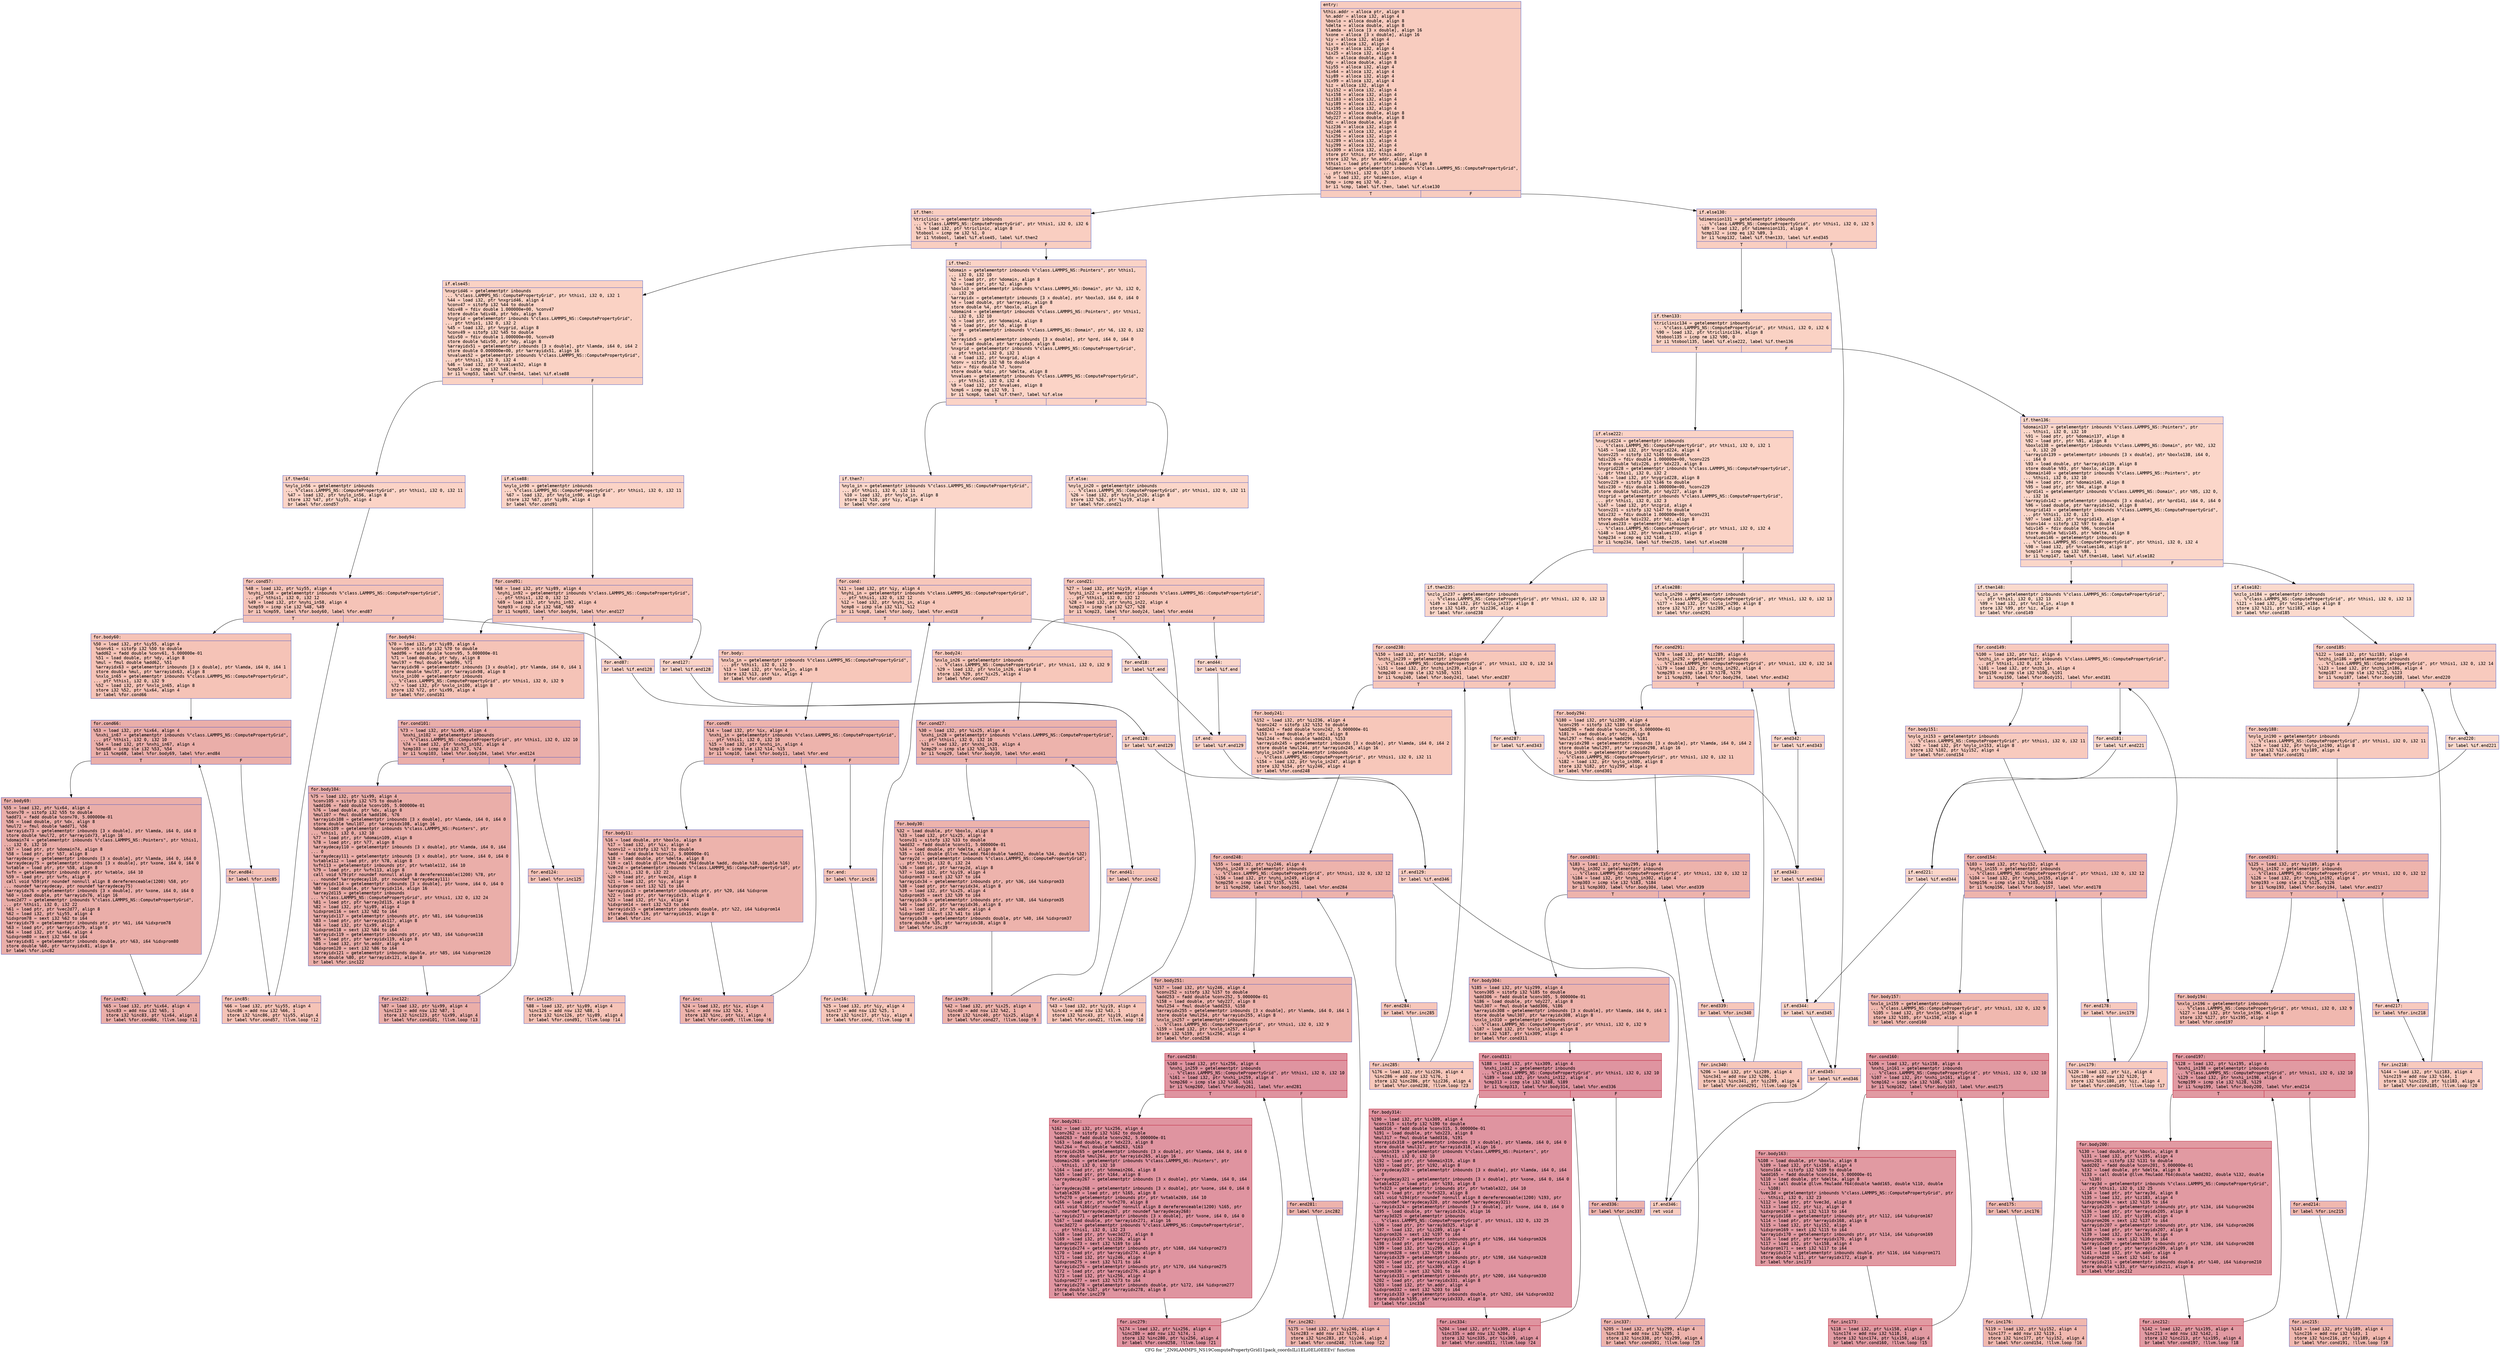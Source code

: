 digraph "CFG for '_ZN9LAMMPS_NS19ComputePropertyGrid11pack_coordsILi1ELi0ELi0EEEvi' function" {
	label="CFG for '_ZN9LAMMPS_NS19ComputePropertyGrid11pack_coordsILi1ELi0ELi0EEEvi' function";

	Node0x559142ae47d0 [shape=record,color="#3d50c3ff", style=filled, fillcolor="#f08b6e70" fontname="Courier",label="{entry:\l|  %this.addr = alloca ptr, align 8\l  %n.addr = alloca i32, align 4\l  %boxlo = alloca double, align 8\l  %delta = alloca double, align 8\l  %lamda = alloca [3 x double], align 16\l  %xone = alloca [3 x double], align 16\l  %iy = alloca i32, align 4\l  %ix = alloca i32, align 4\l  %iy19 = alloca i32, align 4\l  %ix25 = alloca i32, align 4\l  %dx = alloca double, align 8\l  %dy = alloca double, align 8\l  %iy55 = alloca i32, align 4\l  %ix64 = alloca i32, align 4\l  %iy89 = alloca i32, align 4\l  %ix99 = alloca i32, align 4\l  %iz = alloca i32, align 4\l  %iy152 = alloca i32, align 4\l  %ix158 = alloca i32, align 4\l  %iz183 = alloca i32, align 4\l  %iy189 = alloca i32, align 4\l  %ix195 = alloca i32, align 4\l  %dx223 = alloca double, align 8\l  %dy227 = alloca double, align 8\l  %dz = alloca double, align 8\l  %iz236 = alloca i32, align 4\l  %iy246 = alloca i32, align 4\l  %ix256 = alloca i32, align 4\l  %iz289 = alloca i32, align 4\l  %iy299 = alloca i32, align 4\l  %ix309 = alloca i32, align 4\l  store ptr %this, ptr %this.addr, align 8\l  store i32 %n, ptr %n.addr, align 4\l  %this1 = load ptr, ptr %this.addr, align 8\l  %dimension = getelementptr inbounds %\"class.LAMMPS_NS::ComputePropertyGrid\",\l... ptr %this1, i32 0, i32 5\l  %0 = load i32, ptr %dimension, align 4\l  %cmp = icmp eq i32 %0, 2\l  br i1 %cmp, label %if.then, label %if.else130\l|{<s0>T|<s1>F}}"];
	Node0x559142ae47d0:s0 -> Node0x559142ae4840[tooltip="entry -> if.then\nProbability 50.00%" ];
	Node0x559142ae47d0:s1 -> Node0x559142b6ca60[tooltip="entry -> if.else130\nProbability 50.00%" ];
	Node0x559142ae4840 [shape=record,color="#3d50c3ff", style=filled, fillcolor="#f2907270" fontname="Courier",label="{if.then:\l|  %triclinic = getelementptr inbounds\l... %\"class.LAMMPS_NS::ComputePropertyGrid\", ptr %this1, i32 0, i32 6\l  %1 = load i32, ptr %triclinic, align 8\l  %tobool = icmp ne i32 %1, 0\l  br i1 %tobool, label %if.else45, label %if.then2\l|{<s0>T|<s1>F}}"];
	Node0x559142ae4840:s0 -> Node0x559142b6cdb0[tooltip="if.then -> if.else45\nProbability 62.50%" ];
	Node0x559142ae4840:s1 -> Node0x559142b6ce30[tooltip="if.then -> if.then2\nProbability 37.50%" ];
	Node0x559142b6ce30 [shape=record,color="#3d50c3ff", style=filled, fillcolor="#f59c7d70" fontname="Courier",label="{if.then2:\l|  %domain = getelementptr inbounds %\"class.LAMMPS_NS::Pointers\", ptr %this1,\l... i32 0, i32 10\l  %2 = load ptr, ptr %domain, align 8\l  %3 = load ptr, ptr %2, align 8\l  %boxlo3 = getelementptr inbounds %\"class.LAMMPS_NS::Domain\", ptr %3, i32 0,\l... i32 20\l  %arrayidx = getelementptr inbounds [3 x double], ptr %boxlo3, i64 0, i64 0\l  %4 = load double, ptr %arrayidx, align 8\l  store double %4, ptr %boxlo, align 8\l  %domain4 = getelementptr inbounds %\"class.LAMMPS_NS::Pointers\", ptr %this1,\l... i32 0, i32 10\l  %5 = load ptr, ptr %domain4, align 8\l  %6 = load ptr, ptr %5, align 8\l  %prd = getelementptr inbounds %\"class.LAMMPS_NS::Domain\", ptr %6, i32 0, i32\l... 16\l  %arrayidx5 = getelementptr inbounds [3 x double], ptr %prd, i64 0, i64 0\l  %7 = load double, ptr %arrayidx5, align 8\l  %nxgrid = getelementptr inbounds %\"class.LAMMPS_NS::ComputePropertyGrid\",\l... ptr %this1, i32 0, i32 1\l  %8 = load i32, ptr %nxgrid, align 4\l  %conv = sitofp i32 %8 to double\l  %div = fdiv double %7, %conv\l  store double %div, ptr %delta, align 8\l  %nvalues = getelementptr inbounds %\"class.LAMMPS_NS::ComputePropertyGrid\",\l... ptr %this1, i32 0, i32 4\l  %9 = load i32, ptr %nvalues, align 8\l  %cmp6 = icmp eq i32 %9, 1\l  br i1 %cmp6, label %if.then7, label %if.else\l|{<s0>T|<s1>F}}"];
	Node0x559142b6ce30:s0 -> Node0x559142b4fbe0[tooltip="if.then2 -> if.then7\nProbability 50.00%" ];
	Node0x559142b6ce30:s1 -> Node0x559142b6e0a0[tooltip="if.then2 -> if.else\nProbability 50.00%" ];
	Node0x559142b4fbe0 [shape=record,color="#3d50c3ff", style=filled, fillcolor="#f6a38570" fontname="Courier",label="{if.then7:\l|  %nylo_in = getelementptr inbounds %\"class.LAMMPS_NS::ComputePropertyGrid\",\l... ptr %this1, i32 0, i32 11\l  %10 = load i32, ptr %nylo_in, align 8\l  store i32 %10, ptr %iy, align 4\l  br label %for.cond\l}"];
	Node0x559142b4fbe0 -> Node0x559142b6e3a0[tooltip="if.then7 -> for.cond\nProbability 100.00%" ];
	Node0x559142b6e3a0 [shape=record,color="#3d50c3ff", style=filled, fillcolor="#ec7f6370" fontname="Courier",label="{for.cond:\l|  %11 = load i32, ptr %iy, align 4\l  %nyhi_in = getelementptr inbounds %\"class.LAMMPS_NS::ComputePropertyGrid\",\l... ptr %this1, i32 0, i32 12\l  %12 = load i32, ptr %nyhi_in, align 4\l  %cmp8 = icmp sle i32 %11, %12\l  br i1 %cmp8, label %for.body, label %for.end18\l|{<s0>T|<s1>F}}"];
	Node0x559142b6e3a0:s0 -> Node0x559142b6e720[tooltip="for.cond -> for.body\nProbability 96.88%" ];
	Node0x559142b6e3a0:s1 -> Node0x559142b6e7a0[tooltip="for.cond -> for.end18\nProbability 3.12%" ];
	Node0x559142b6e720 [shape=record,color="#3d50c3ff", style=filled, fillcolor="#ec7f6370" fontname="Courier",label="{for.body:\l|  %nxlo_in = getelementptr inbounds %\"class.LAMMPS_NS::ComputePropertyGrid\",\l... ptr %this1, i32 0, i32 9\l  %13 = load i32, ptr %nxlo_in, align 8\l  store i32 %13, ptr %ix, align 4\l  br label %for.cond9\l}"];
	Node0x559142b6e720 -> Node0x559142b6ead0[tooltip="for.body -> for.cond9\nProbability 100.00%" ];
	Node0x559142b6ead0 [shape=record,color="#3d50c3ff", style=filled, fillcolor="#d6524470" fontname="Courier",label="{for.cond9:\l|  %14 = load i32, ptr %ix, align 4\l  %nxhi_in = getelementptr inbounds %\"class.LAMMPS_NS::ComputePropertyGrid\",\l... ptr %this1, i32 0, i32 10\l  %15 = load i32, ptr %nxhi_in, align 4\l  %cmp10 = icmp sle i32 %14, %15\l  br i1 %cmp10, label %for.body11, label %for.end\l|{<s0>T|<s1>F}}"];
	Node0x559142b6ead0:s0 -> Node0x559142b6ee50[tooltip="for.cond9 -> for.body11\nProbability 96.88%" ];
	Node0x559142b6ead0:s1 -> Node0x559142b6eed0[tooltip="for.cond9 -> for.end\nProbability 3.12%" ];
	Node0x559142b6ee50 [shape=record,color="#3d50c3ff", style=filled, fillcolor="#d6524470" fontname="Courier",label="{for.body11:\l|  %16 = load double, ptr %boxlo, align 8\l  %17 = load i32, ptr %ix, align 4\l  %conv12 = sitofp i32 %17 to double\l  %add = fadd double %conv12, 5.000000e-01\l  %18 = load double, ptr %delta, align 8\l  %19 = call double @llvm.fmuladd.f64(double %add, double %18, double %16)\l  %vec2d = getelementptr inbounds %\"class.LAMMPS_NS::ComputePropertyGrid\", ptr\l... %this1, i32 0, i32 22\l  %20 = load ptr, ptr %vec2d, align 8\l  %21 = load i32, ptr %iy, align 4\l  %idxprom = sext i32 %21 to i64\l  %arrayidx13 = getelementptr inbounds ptr, ptr %20, i64 %idxprom\l  %22 = load ptr, ptr %arrayidx13, align 8\l  %23 = load i32, ptr %ix, align 4\l  %idxprom14 = sext i32 %23 to i64\l  %arrayidx15 = getelementptr inbounds double, ptr %22, i64 %idxprom14\l  store double %19, ptr %arrayidx15, align 8\l  br label %for.inc\l}"];
	Node0x559142b6ee50 -> Node0x559142b6f9f0[tooltip="for.body11 -> for.inc\nProbability 100.00%" ];
	Node0x559142b6f9f0 [shape=record,color="#3d50c3ff", style=filled, fillcolor="#d6524470" fontname="Courier",label="{for.inc:\l|  %24 = load i32, ptr %ix, align 4\l  %inc = add nsw i32 %24, 1\l  store i32 %inc, ptr %ix, align 4\l  br label %for.cond9, !llvm.loop !6\l}"];
	Node0x559142b6f9f0 -> Node0x559142b6ead0[tooltip="for.inc -> for.cond9\nProbability 100.00%" ];
	Node0x559142b6eed0 [shape=record,color="#3d50c3ff", style=filled, fillcolor="#ec7f6370" fontname="Courier",label="{for.end:\l|  br label %for.inc16\l}"];
	Node0x559142b6eed0 -> Node0x559142b6fe60[tooltip="for.end -> for.inc16\nProbability 100.00%" ];
	Node0x559142b6fe60 [shape=record,color="#3d50c3ff", style=filled, fillcolor="#ec7f6370" fontname="Courier",label="{for.inc16:\l|  %25 = load i32, ptr %iy, align 4\l  %inc17 = add nsw i32 %25, 1\l  store i32 %inc17, ptr %iy, align 4\l  br label %for.cond, !llvm.loop !8\l}"];
	Node0x559142b6fe60 -> Node0x559142b6e3a0[tooltip="for.inc16 -> for.cond\nProbability 100.00%" ];
	Node0x559142b6e7a0 [shape=record,color="#3d50c3ff", style=filled, fillcolor="#f6a38570" fontname="Courier",label="{for.end18:\l|  br label %if.end\l}"];
	Node0x559142b6e7a0 -> Node0x559142b702e0[tooltip="for.end18 -> if.end\nProbability 100.00%" ];
	Node0x559142b6e0a0 [shape=record,color="#3d50c3ff", style=filled, fillcolor="#f6a38570" fontname="Courier",label="{if.else:\l|  %nylo_in20 = getelementptr inbounds\l... %\"class.LAMMPS_NS::ComputePropertyGrid\", ptr %this1, i32 0, i32 11\l  %26 = load i32, ptr %nylo_in20, align 8\l  store i32 %26, ptr %iy19, align 4\l  br label %for.cond21\l}"];
	Node0x559142b6e0a0 -> Node0x559142b705d0[tooltip="if.else -> for.cond21\nProbability 100.00%" ];
	Node0x559142b705d0 [shape=record,color="#3d50c3ff", style=filled, fillcolor="#ec7f6370" fontname="Courier",label="{for.cond21:\l|  %27 = load i32, ptr %iy19, align 4\l  %nyhi_in22 = getelementptr inbounds %\"class.LAMMPS_NS::ComputePropertyGrid\",\l... ptr %this1, i32 0, i32 12\l  %28 = load i32, ptr %nyhi_in22, align 4\l  %cmp23 = icmp sle i32 %27, %28\l  br i1 %cmp23, label %for.body24, label %for.end44\l|{<s0>T|<s1>F}}"];
	Node0x559142b705d0:s0 -> Node0x559142b70960[tooltip="for.cond21 -> for.body24\nProbability 96.88%" ];
	Node0x559142b705d0:s1 -> Node0x559142b709e0[tooltip="for.cond21 -> for.end44\nProbability 3.12%" ];
	Node0x559142b70960 [shape=record,color="#3d50c3ff", style=filled, fillcolor="#ec7f6370" fontname="Courier",label="{for.body24:\l|  %nxlo_in26 = getelementptr inbounds\l... %\"class.LAMMPS_NS::ComputePropertyGrid\", ptr %this1, i32 0, i32 9\l  %29 = load i32, ptr %nxlo_in26, align 8\l  store i32 %29, ptr %ix25, align 4\l  br label %for.cond27\l}"];
	Node0x559142b70960 -> Node0x559142b70d20[tooltip="for.body24 -> for.cond27\nProbability 100.00%" ];
	Node0x559142b70d20 [shape=record,color="#3d50c3ff", style=filled, fillcolor="#d6524470" fontname="Courier",label="{for.cond27:\l|  %30 = load i32, ptr %ix25, align 4\l  %nxhi_in28 = getelementptr inbounds %\"class.LAMMPS_NS::ComputePropertyGrid\",\l... ptr %this1, i32 0, i32 10\l  %31 = load i32, ptr %nxhi_in28, align 4\l  %cmp29 = icmp sle i32 %30, %31\l  br i1 %cmp29, label %for.body30, label %for.end41\l|{<s0>T|<s1>F}}"];
	Node0x559142b70d20:s0 -> Node0x559142b710b0[tooltip="for.cond27 -> for.body30\nProbability 96.88%" ];
	Node0x559142b70d20:s1 -> Node0x559142b71130[tooltip="for.cond27 -> for.end41\nProbability 3.12%" ];
	Node0x559142b710b0 [shape=record,color="#3d50c3ff", style=filled, fillcolor="#d6524470" fontname="Courier",label="{for.body30:\l|  %32 = load double, ptr %boxlo, align 8\l  %33 = load i32, ptr %ix25, align 4\l  %conv31 = sitofp i32 %33 to double\l  %add32 = fadd double %conv31, 5.000000e-01\l  %34 = load double, ptr %delta, align 8\l  %35 = call double @llvm.fmuladd.f64(double %add32, double %34, double %32)\l  %array2d = getelementptr inbounds %\"class.LAMMPS_NS::ComputePropertyGrid\",\l... ptr %this1, i32 0, i32 24\l  %36 = load ptr, ptr %array2d, align 8\l  %37 = load i32, ptr %iy19, align 4\l  %idxprom33 = sext i32 %37 to i64\l  %arrayidx34 = getelementptr inbounds ptr, ptr %36, i64 %idxprom33\l  %38 = load ptr, ptr %arrayidx34, align 8\l  %39 = load i32, ptr %ix25, align 4\l  %idxprom35 = sext i32 %39 to i64\l  %arrayidx36 = getelementptr inbounds ptr, ptr %38, i64 %idxprom35\l  %40 = load ptr, ptr %arrayidx36, align 8\l  %41 = load i32, ptr %n.addr, align 4\l  %idxprom37 = sext i32 %41 to i64\l  %arrayidx38 = getelementptr inbounds double, ptr %40, i64 %idxprom37\l  store double %35, ptr %arrayidx38, align 8\l  br label %for.inc39\l}"];
	Node0x559142b710b0 -> Node0x559142b6dd60[tooltip="for.body30 -> for.inc39\nProbability 100.00%" ];
	Node0x559142b6dd60 [shape=record,color="#3d50c3ff", style=filled, fillcolor="#d6524470" fontname="Courier",label="{for.inc39:\l|  %42 = load i32, ptr %ix25, align 4\l  %inc40 = add nsw i32 %42, 1\l  store i32 %inc40, ptr %ix25, align 4\l  br label %for.cond27, !llvm.loop !9\l}"];
	Node0x559142b6dd60 -> Node0x559142b70d20[tooltip="for.inc39 -> for.cond27\nProbability 100.00%" ];
	Node0x559142b71130 [shape=record,color="#3d50c3ff", style=filled, fillcolor="#ec7f6370" fontname="Courier",label="{for.end41:\l|  br label %for.inc42\l}"];
	Node0x559142b71130 -> Node0x559142b729c0[tooltip="for.end41 -> for.inc42\nProbability 100.00%" ];
	Node0x559142b729c0 [shape=record,color="#3d50c3ff", style=filled, fillcolor="#ec7f6370" fontname="Courier",label="{for.inc42:\l|  %43 = load i32, ptr %iy19, align 4\l  %inc43 = add nsw i32 %43, 1\l  store i32 %inc43, ptr %iy19, align 4\l  br label %for.cond21, !llvm.loop !10\l}"];
	Node0x559142b729c0 -> Node0x559142b705d0[tooltip="for.inc42 -> for.cond21\nProbability 100.00%" ];
	Node0x559142b709e0 [shape=record,color="#3d50c3ff", style=filled, fillcolor="#f6a38570" fontname="Courier",label="{for.end44:\l|  br label %if.end\l}"];
	Node0x559142b709e0 -> Node0x559142b702e0[tooltip="for.end44 -> if.end\nProbability 100.00%" ];
	Node0x559142b702e0 [shape=record,color="#3d50c3ff", style=filled, fillcolor="#f59c7d70" fontname="Courier",label="{if.end:\l|  br label %if.end129\l}"];
	Node0x559142b702e0 -> Node0x559142b72e90[tooltip="if.end -> if.end129\nProbability 100.00%" ];
	Node0x559142b6cdb0 [shape=record,color="#3d50c3ff", style=filled, fillcolor="#f4987a70" fontname="Courier",label="{if.else45:\l|  %nxgrid46 = getelementptr inbounds\l... %\"class.LAMMPS_NS::ComputePropertyGrid\", ptr %this1, i32 0, i32 1\l  %44 = load i32, ptr %nxgrid46, align 4\l  %conv47 = sitofp i32 %44 to double\l  %div48 = fdiv double 1.000000e+00, %conv47\l  store double %div48, ptr %dx, align 8\l  %nygrid = getelementptr inbounds %\"class.LAMMPS_NS::ComputePropertyGrid\",\l... ptr %this1, i32 0, i32 2\l  %45 = load i32, ptr %nygrid, align 8\l  %conv49 = sitofp i32 %45 to double\l  %div50 = fdiv double 1.000000e+00, %conv49\l  store double %div50, ptr %dy, align 8\l  %arrayidx51 = getelementptr inbounds [3 x double], ptr %lamda, i64 0, i64 2\l  store double 0.000000e+00, ptr %arrayidx51, align 16\l  %nvalues52 = getelementptr inbounds %\"class.LAMMPS_NS::ComputePropertyGrid\",\l... ptr %this1, i32 0, i32 4\l  %46 = load i32, ptr %nvalues52, align 8\l  %cmp53 = icmp eq i32 %46, 1\l  br i1 %cmp53, label %if.then54, label %if.else88\l|{<s0>T|<s1>F}}"];
	Node0x559142b6cdb0:s0 -> Node0x559142b739c0[tooltip="if.else45 -> if.then54\nProbability 50.00%" ];
	Node0x559142b6cdb0:s1 -> Node0x559142b73a40[tooltip="if.else45 -> if.else88\nProbability 50.00%" ];
	Node0x559142b739c0 [shape=record,color="#3d50c3ff", style=filled, fillcolor="#f59c7d70" fontname="Courier",label="{if.then54:\l|  %nylo_in56 = getelementptr inbounds\l... %\"class.LAMMPS_NS::ComputePropertyGrid\", ptr %this1, i32 0, i32 11\l  %47 = load i32, ptr %nylo_in56, align 8\l  store i32 %47, ptr %iy55, align 4\l  br label %for.cond57\l}"];
	Node0x559142b739c0 -> Node0x559142b74590[tooltip="if.then54 -> for.cond57\nProbability 100.00%" ];
	Node0x559142b74590 [shape=record,color="#3d50c3ff", style=filled, fillcolor="#e8765c70" fontname="Courier",label="{for.cond57:\l|  %48 = load i32, ptr %iy55, align 4\l  %nyhi_in58 = getelementptr inbounds %\"class.LAMMPS_NS::ComputePropertyGrid\",\l... ptr %this1, i32 0, i32 12\l  %49 = load i32, ptr %nyhi_in58, align 4\l  %cmp59 = icmp sle i32 %48, %49\l  br i1 %cmp59, label %for.body60, label %for.end87\l|{<s0>T|<s1>F}}"];
	Node0x559142b74590:s0 -> Node0x559142b74920[tooltip="for.cond57 -> for.body60\nProbability 96.88%" ];
	Node0x559142b74590:s1 -> Node0x559142b749a0[tooltip="for.cond57 -> for.end87\nProbability 3.12%" ];
	Node0x559142b74920 [shape=record,color="#3d50c3ff", style=filled, fillcolor="#e8765c70" fontname="Courier",label="{for.body60:\l|  %50 = load i32, ptr %iy55, align 4\l  %conv61 = sitofp i32 %50 to double\l  %add62 = fadd double %conv61, 5.000000e-01\l  %51 = load double, ptr %dy, align 8\l  %mul = fmul double %add62, %51\l  %arrayidx63 = getelementptr inbounds [3 x double], ptr %lamda, i64 0, i64 1\l  store double %mul, ptr %arrayidx63, align 8\l  %nxlo_in65 = getelementptr inbounds %\"class.LAMMPS_NS::ComputePropertyGrid\",\l... ptr %this1, i32 0, i32 9\l  %52 = load i32, ptr %nxlo_in65, align 8\l  store i32 %52, ptr %ix64, align 4\l  br label %for.cond66\l}"];
	Node0x559142b74920 -> Node0x559142b75160[tooltip="for.body60 -> for.cond66\nProbability 100.00%" ];
	Node0x559142b75160 [shape=record,color="#3d50c3ff", style=filled, fillcolor="#d0473d70" fontname="Courier",label="{for.cond66:\l|  %53 = load i32, ptr %ix64, align 4\l  %nxhi_in67 = getelementptr inbounds %\"class.LAMMPS_NS::ComputePropertyGrid\",\l... ptr %this1, i32 0, i32 10\l  %54 = load i32, ptr %nxhi_in67, align 4\l  %cmp68 = icmp sle i32 %53, %54\l  br i1 %cmp68, label %for.body69, label %for.end84\l|{<s0>T|<s1>F}}"];
	Node0x559142b75160:s0 -> Node0x559142b754f0[tooltip="for.cond66 -> for.body69\nProbability 96.88%" ];
	Node0x559142b75160:s1 -> Node0x559142b75570[tooltip="for.cond66 -> for.end84\nProbability 3.12%" ];
	Node0x559142b754f0 [shape=record,color="#3d50c3ff", style=filled, fillcolor="#d0473d70" fontname="Courier",label="{for.body69:\l|  %55 = load i32, ptr %ix64, align 4\l  %conv70 = sitofp i32 %55 to double\l  %add71 = fadd double %conv70, 5.000000e-01\l  %56 = load double, ptr %dx, align 8\l  %mul72 = fmul double %add71, %56\l  %arrayidx73 = getelementptr inbounds [3 x double], ptr %lamda, i64 0, i64 0\l  store double %mul72, ptr %arrayidx73, align 16\l  %domain74 = getelementptr inbounds %\"class.LAMMPS_NS::Pointers\", ptr %this1,\l... i32 0, i32 10\l  %57 = load ptr, ptr %domain74, align 8\l  %58 = load ptr, ptr %57, align 8\l  %arraydecay = getelementptr inbounds [3 x double], ptr %lamda, i64 0, i64 0\l  %arraydecay75 = getelementptr inbounds [3 x double], ptr %xone, i64 0, i64 0\l  %vtable = load ptr, ptr %58, align 8\l  %vfn = getelementptr inbounds ptr, ptr %vtable, i64 10\l  %59 = load ptr, ptr %vfn, align 8\l  call void %59(ptr noundef nonnull align 8 dereferenceable(1200) %58, ptr\l... noundef %arraydecay, ptr noundef %arraydecay75)\l  %arrayidx76 = getelementptr inbounds [3 x double], ptr %xone, i64 0, i64 0\l  %60 = load double, ptr %arrayidx76, align 16\l  %vec2d77 = getelementptr inbounds %\"class.LAMMPS_NS::ComputePropertyGrid\",\l... ptr %this1, i32 0, i32 22\l  %61 = load ptr, ptr %vec2d77, align 8\l  %62 = load i32, ptr %iy55, align 4\l  %idxprom78 = sext i32 %62 to i64\l  %arrayidx79 = getelementptr inbounds ptr, ptr %61, i64 %idxprom78\l  %63 = load ptr, ptr %arrayidx79, align 8\l  %64 = load i32, ptr %ix64, align 4\l  %idxprom80 = sext i32 %64 to i64\l  %arrayidx81 = getelementptr inbounds double, ptr %63, i64 %idxprom80\l  store double %60, ptr %arrayidx81, align 8\l  br label %for.inc82\l}"];
	Node0x559142b754f0 -> Node0x559142b769f0[tooltip="for.body69 -> for.inc82\nProbability 100.00%" ];
	Node0x559142b769f0 [shape=record,color="#3d50c3ff", style=filled, fillcolor="#d0473d70" fontname="Courier",label="{for.inc82:\l|  %65 = load i32, ptr %ix64, align 4\l  %inc83 = add nsw i32 %65, 1\l  store i32 %inc83, ptr %ix64, align 4\l  br label %for.cond66, !llvm.loop !11\l}"];
	Node0x559142b769f0 -> Node0x559142b75160[tooltip="for.inc82 -> for.cond66\nProbability 100.00%" ];
	Node0x559142b75570 [shape=record,color="#3d50c3ff", style=filled, fillcolor="#e8765c70" fontname="Courier",label="{for.end84:\l|  br label %for.inc85\l}"];
	Node0x559142b75570 -> Node0x559142b76e50[tooltip="for.end84 -> for.inc85\nProbability 100.00%" ];
	Node0x559142b76e50 [shape=record,color="#3d50c3ff", style=filled, fillcolor="#e8765c70" fontname="Courier",label="{for.inc85:\l|  %66 = load i32, ptr %iy55, align 4\l  %inc86 = add nsw i32 %66, 1\l  store i32 %inc86, ptr %iy55, align 4\l  br label %for.cond57, !llvm.loop !12\l}"];
	Node0x559142b76e50 -> Node0x559142b74590[tooltip="for.inc85 -> for.cond57\nProbability 100.00%" ];
	Node0x559142b749a0 [shape=record,color="#3d50c3ff", style=filled, fillcolor="#f59c7d70" fontname="Courier",label="{for.end87:\l|  br label %if.end128\l}"];
	Node0x559142b749a0 -> Node0x559142b772d0[tooltip="for.end87 -> if.end128\nProbability 100.00%" ];
	Node0x559142b73a40 [shape=record,color="#3d50c3ff", style=filled, fillcolor="#f59c7d70" fontname="Courier",label="{if.else88:\l|  %nylo_in90 = getelementptr inbounds\l... %\"class.LAMMPS_NS::ComputePropertyGrid\", ptr %this1, i32 0, i32 11\l  %67 = load i32, ptr %nylo_in90, align 8\l  store i32 %67, ptr %iy89, align 4\l  br label %for.cond91\l}"];
	Node0x559142b73a40 -> Node0x559142b775d0[tooltip="if.else88 -> for.cond91\nProbability 100.00%" ];
	Node0x559142b775d0 [shape=record,color="#3d50c3ff", style=filled, fillcolor="#e8765c70" fontname="Courier",label="{for.cond91:\l|  %68 = load i32, ptr %iy89, align 4\l  %nyhi_in92 = getelementptr inbounds %\"class.LAMMPS_NS::ComputePropertyGrid\",\l... ptr %this1, i32 0, i32 12\l  %69 = load i32, ptr %nyhi_in92, align 4\l  %cmp93 = icmp sle i32 %68, %69\l  br i1 %cmp93, label %for.body94, label %for.end127\l|{<s0>T|<s1>F}}"];
	Node0x559142b775d0:s0 -> Node0x559142b77960[tooltip="for.cond91 -> for.body94\nProbability 96.88%" ];
	Node0x559142b775d0:s1 -> Node0x559142b779e0[tooltip="for.cond91 -> for.end127\nProbability 3.12%" ];
	Node0x559142b77960 [shape=record,color="#3d50c3ff", style=filled, fillcolor="#e8765c70" fontname="Courier",label="{for.body94:\l|  %70 = load i32, ptr %iy89, align 4\l  %conv95 = sitofp i32 %70 to double\l  %add96 = fadd double %conv95, 5.000000e-01\l  %71 = load double, ptr %dy, align 8\l  %mul97 = fmul double %add96, %71\l  %arrayidx98 = getelementptr inbounds [3 x double], ptr %lamda, i64 0, i64 1\l  store double %mul97, ptr %arrayidx98, align 8\l  %nxlo_in100 = getelementptr inbounds\l... %\"class.LAMMPS_NS::ComputePropertyGrid\", ptr %this1, i32 0, i32 9\l  %72 = load i32, ptr %nxlo_in100, align 8\l  store i32 %72, ptr %ix99, align 4\l  br label %for.cond101\l}"];
	Node0x559142b77960 -> Node0x559142b781a0[tooltip="for.body94 -> for.cond101\nProbability 100.00%" ];
	Node0x559142b781a0 [shape=record,color="#3d50c3ff", style=filled, fillcolor="#d0473d70" fontname="Courier",label="{for.cond101:\l|  %73 = load i32, ptr %ix99, align 4\l  %nxhi_in102 = getelementptr inbounds\l... %\"class.LAMMPS_NS::ComputePropertyGrid\", ptr %this1, i32 0, i32 10\l  %74 = load i32, ptr %nxhi_in102, align 4\l  %cmp103 = icmp sle i32 %73, %74\l  br i1 %cmp103, label %for.body104, label %for.end124\l|{<s0>T|<s1>F}}"];
	Node0x559142b781a0:s0 -> Node0x559142b78530[tooltip="for.cond101 -> for.body104\nProbability 96.88%" ];
	Node0x559142b781a0:s1 -> Node0x559142b785b0[tooltip="for.cond101 -> for.end124\nProbability 3.12%" ];
	Node0x559142b78530 [shape=record,color="#3d50c3ff", style=filled, fillcolor="#d0473d70" fontname="Courier",label="{for.body104:\l|  %75 = load i32, ptr %ix99, align 4\l  %conv105 = sitofp i32 %75 to double\l  %add106 = fadd double %conv105, 5.000000e-01\l  %76 = load double, ptr %dx, align 8\l  %mul107 = fmul double %add106, %76\l  %arrayidx108 = getelementptr inbounds [3 x double], ptr %lamda, i64 0, i64 0\l  store double %mul107, ptr %arrayidx108, align 16\l  %domain109 = getelementptr inbounds %\"class.LAMMPS_NS::Pointers\", ptr\l... %this1, i32 0, i32 10\l  %77 = load ptr, ptr %domain109, align 8\l  %78 = load ptr, ptr %77, align 8\l  %arraydecay110 = getelementptr inbounds [3 x double], ptr %lamda, i64 0, i64\l... 0\l  %arraydecay111 = getelementptr inbounds [3 x double], ptr %xone, i64 0, i64 0\l  %vtable112 = load ptr, ptr %78, align 8\l  %vfn113 = getelementptr inbounds ptr, ptr %vtable112, i64 10\l  %79 = load ptr, ptr %vfn113, align 8\l  call void %79(ptr noundef nonnull align 8 dereferenceable(1200) %78, ptr\l... noundef %arraydecay110, ptr noundef %arraydecay111)\l  %arrayidx114 = getelementptr inbounds [3 x double], ptr %xone, i64 0, i64 0\l  %80 = load double, ptr %arrayidx114, align 16\l  %array2d115 = getelementptr inbounds\l... %\"class.LAMMPS_NS::ComputePropertyGrid\", ptr %this1, i32 0, i32 24\l  %81 = load ptr, ptr %array2d115, align 8\l  %82 = load i32, ptr %iy89, align 4\l  %idxprom116 = sext i32 %82 to i64\l  %arrayidx117 = getelementptr inbounds ptr, ptr %81, i64 %idxprom116\l  %83 = load ptr, ptr %arrayidx117, align 8\l  %84 = load i32, ptr %ix99, align 4\l  %idxprom118 = sext i32 %84 to i64\l  %arrayidx119 = getelementptr inbounds ptr, ptr %83, i64 %idxprom118\l  %85 = load ptr, ptr %arrayidx119, align 8\l  %86 = load i32, ptr %n.addr, align 4\l  %idxprom120 = sext i32 %86 to i64\l  %arrayidx121 = getelementptr inbounds double, ptr %85, i64 %idxprom120\l  store double %80, ptr %arrayidx121, align 8\l  br label %for.inc122\l}"];
	Node0x559142b78530 -> Node0x559142b79ce0[tooltip="for.body104 -> for.inc122\nProbability 100.00%" ];
	Node0x559142b79ce0 [shape=record,color="#3d50c3ff", style=filled, fillcolor="#d0473d70" fontname="Courier",label="{for.inc122:\l|  %87 = load i32, ptr %ix99, align 4\l  %inc123 = add nsw i32 %87, 1\l  store i32 %inc123, ptr %ix99, align 4\l  br label %for.cond101, !llvm.loop !13\l}"];
	Node0x559142b79ce0 -> Node0x559142b781a0[tooltip="for.inc122 -> for.cond101\nProbability 100.00%" ];
	Node0x559142b785b0 [shape=record,color="#3d50c3ff", style=filled, fillcolor="#e8765c70" fontname="Courier",label="{for.end124:\l|  br label %for.inc125\l}"];
	Node0x559142b785b0 -> Node0x559142b7a140[tooltip="for.end124 -> for.inc125\nProbability 100.00%" ];
	Node0x559142b7a140 [shape=record,color="#3d50c3ff", style=filled, fillcolor="#e8765c70" fontname="Courier",label="{for.inc125:\l|  %88 = load i32, ptr %iy89, align 4\l  %inc126 = add nsw i32 %88, 1\l  store i32 %inc126, ptr %iy89, align 4\l  br label %for.cond91, !llvm.loop !14\l}"];
	Node0x559142b7a140 -> Node0x559142b775d0[tooltip="for.inc125 -> for.cond91\nProbability 100.00%" ];
	Node0x559142b779e0 [shape=record,color="#3d50c3ff", style=filled, fillcolor="#f59c7d70" fontname="Courier",label="{for.end127:\l|  br label %if.end128\l}"];
	Node0x559142b779e0 -> Node0x559142b772d0[tooltip="for.end127 -> if.end128\nProbability 100.00%" ];
	Node0x559142b772d0 [shape=record,color="#3d50c3ff", style=filled, fillcolor="#f4987a70" fontname="Courier",label="{if.end128:\l|  br label %if.end129\l}"];
	Node0x559142b772d0 -> Node0x559142b72e90[tooltip="if.end128 -> if.end129\nProbability 100.00%" ];
	Node0x559142b72e90 [shape=record,color="#3d50c3ff", style=filled, fillcolor="#f2907270" fontname="Courier",label="{if.end129:\l|  br label %if.end346\l}"];
	Node0x559142b72e90 -> Node0x559142b7a680[tooltip="if.end129 -> if.end346\nProbability 100.00%" ];
	Node0x559142b6ca60 [shape=record,color="#3d50c3ff", style=filled, fillcolor="#f2907270" fontname="Courier",label="{if.else130:\l|  %dimension131 = getelementptr inbounds\l... %\"class.LAMMPS_NS::ComputePropertyGrid\", ptr %this1, i32 0, i32 5\l  %89 = load i32, ptr %dimension131, align 4\l  %cmp132 = icmp eq i32 %89, 3\l  br i1 %cmp132, label %if.then133, label %if.end345\l|{<s0>T|<s1>F}}"];
	Node0x559142b6ca60:s0 -> Node0x559142b719c0[tooltip="if.else130 -> if.then133\nProbability 50.00%" ];
	Node0x559142b6ca60:s1 -> Node0x559142b71a40[tooltip="if.else130 -> if.end345\nProbability 50.00%" ];
	Node0x559142b719c0 [shape=record,color="#3d50c3ff", style=filled, fillcolor="#f4987a70" fontname="Courier",label="{if.then133:\l|  %triclinic134 = getelementptr inbounds\l... %\"class.LAMMPS_NS::ComputePropertyGrid\", ptr %this1, i32 0, i32 6\l  %90 = load i32, ptr %triclinic134, align 8\l  %tobool135 = icmp ne i32 %90, 0\l  br i1 %tobool135, label %if.else222, label %if.then136\l|{<s0>T|<s1>F}}"];
	Node0x559142b719c0:s0 -> Node0x559142b71da0[tooltip="if.then133 -> if.else222\nProbability 62.50%" ];
	Node0x559142b719c0:s1 -> Node0x559142b71e20[tooltip="if.then133 -> if.then136\nProbability 37.50%" ];
	Node0x559142b71e20 [shape=record,color="#3d50c3ff", style=filled, fillcolor="#f6a38570" fontname="Courier",label="{if.then136:\l|  %domain137 = getelementptr inbounds %\"class.LAMMPS_NS::Pointers\", ptr\l... %this1, i32 0, i32 10\l  %91 = load ptr, ptr %domain137, align 8\l  %92 = load ptr, ptr %91, align 8\l  %boxlo138 = getelementptr inbounds %\"class.LAMMPS_NS::Domain\", ptr %92, i32\l... 0, i32 20\l  %arrayidx139 = getelementptr inbounds [3 x double], ptr %boxlo138, i64 0,\l... i64 0\l  %93 = load double, ptr %arrayidx139, align 8\l  store double %93, ptr %boxlo, align 8\l  %domain140 = getelementptr inbounds %\"class.LAMMPS_NS::Pointers\", ptr\l... %this1, i32 0, i32 10\l  %94 = load ptr, ptr %domain140, align 8\l  %95 = load ptr, ptr %94, align 8\l  %prd141 = getelementptr inbounds %\"class.LAMMPS_NS::Domain\", ptr %95, i32 0,\l... i32 16\l  %arrayidx142 = getelementptr inbounds [3 x double], ptr %prd141, i64 0, i64 0\l  %96 = load double, ptr %arrayidx142, align 8\l  %nxgrid143 = getelementptr inbounds %\"class.LAMMPS_NS::ComputePropertyGrid\",\l... ptr %this1, i32 0, i32 1\l  %97 = load i32, ptr %nxgrid143, align 4\l  %conv144 = sitofp i32 %97 to double\l  %div145 = fdiv double %96, %conv144\l  store double %div145, ptr %delta, align 8\l  %nvalues146 = getelementptr inbounds\l... %\"class.LAMMPS_NS::ComputePropertyGrid\", ptr %this1, i32 0, i32 4\l  %98 = load i32, ptr %nvalues146, align 8\l  %cmp147 = icmp eq i32 %98, 1\l  br i1 %cmp147, label %if.then148, label %if.else182\l|{<s0>T|<s1>F}}"];
	Node0x559142b71e20:s0 -> Node0x559142b74470[tooltip="if.then136 -> if.then148\nProbability 50.00%" ];
	Node0x559142b71e20:s1 -> Node0x559142b7d240[tooltip="if.then136 -> if.else182\nProbability 50.00%" ];
	Node0x559142b74470 [shape=record,color="#3d50c3ff", style=filled, fillcolor="#f7ac8e70" fontname="Courier",label="{if.then148:\l|  %nzlo_in = getelementptr inbounds %\"class.LAMMPS_NS::ComputePropertyGrid\",\l... ptr %this1, i32 0, i32 13\l  %99 = load i32, ptr %nzlo_in, align 8\l  store i32 %99, ptr %iz, align 4\l  br label %for.cond149\l}"];
	Node0x559142b74470 -> Node0x559142b7d570[tooltip="if.then148 -> for.cond149\nProbability 100.00%" ];
	Node0x559142b7d570 [shape=record,color="#3d50c3ff", style=filled, fillcolor="#ef886b70" fontname="Courier",label="{for.cond149:\l|  %100 = load i32, ptr %iz, align 4\l  %nzhi_in = getelementptr inbounds %\"class.LAMMPS_NS::ComputePropertyGrid\",\l... ptr %this1, i32 0, i32 14\l  %101 = load i32, ptr %nzhi_in, align 4\l  %cmp150 = icmp sle i32 %100, %101\l  br i1 %cmp150, label %for.body151, label %for.end181\l|{<s0>T|<s1>F}}"];
	Node0x559142b7d570:s0 -> Node0x559142b7d8f0[tooltip="for.cond149 -> for.body151\nProbability 96.88%" ];
	Node0x559142b7d570:s1 -> Node0x559142b7d970[tooltip="for.cond149 -> for.end181\nProbability 3.12%" ];
	Node0x559142b7d8f0 [shape=record,color="#3d50c3ff", style=filled, fillcolor="#ef886b70" fontname="Courier",label="{for.body151:\l|  %nylo_in153 = getelementptr inbounds\l... %\"class.LAMMPS_NS::ComputePropertyGrid\", ptr %this1, i32 0, i32 11\l  %102 = load i32, ptr %nylo_in153, align 8\l  store i32 %102, ptr %iy152, align 4\l  br label %for.cond154\l}"];
	Node0x559142b7d8f0 -> Node0x559142b7dcb0[tooltip="for.body151 -> for.cond154\nProbability 100.00%" ];
	Node0x559142b7dcb0 [shape=record,color="#3d50c3ff", style=filled, fillcolor="#d8564670" fontname="Courier",label="{for.cond154:\l|  %103 = load i32, ptr %iy152, align 4\l  %nyhi_in155 = getelementptr inbounds\l... %\"class.LAMMPS_NS::ComputePropertyGrid\", ptr %this1, i32 0, i32 12\l  %104 = load i32, ptr %nyhi_in155, align 4\l  %cmp156 = icmp sle i32 %103, %104\l  br i1 %cmp156, label %for.body157, label %for.end178\l|{<s0>T|<s1>F}}"];
	Node0x559142b7dcb0:s0 -> Node0x559142b7e040[tooltip="for.cond154 -> for.body157\nProbability 96.88%" ];
	Node0x559142b7dcb0:s1 -> Node0x559142b7e0c0[tooltip="for.cond154 -> for.end178\nProbability 3.12%" ];
	Node0x559142b7e040 [shape=record,color="#3d50c3ff", style=filled, fillcolor="#dc5d4a70" fontname="Courier",label="{for.body157:\l|  %nxlo_in159 = getelementptr inbounds\l... %\"class.LAMMPS_NS::ComputePropertyGrid\", ptr %this1, i32 0, i32 9\l  %105 = load i32, ptr %nxlo_in159, align 8\l  store i32 %105, ptr %ix158, align 4\l  br label %for.cond160\l}"];
	Node0x559142b7e040 -> Node0x559142b7e460[tooltip="for.body157 -> for.cond160\nProbability 100.00%" ];
	Node0x559142b7e460 [shape=record,color="#b70d28ff", style=filled, fillcolor="#bb1b2c70" fontname="Courier",label="{for.cond160:\l|  %106 = load i32, ptr %ix158, align 4\l  %nxhi_in161 = getelementptr inbounds\l... %\"class.LAMMPS_NS::ComputePropertyGrid\", ptr %this1, i32 0, i32 10\l  %107 = load i32, ptr %nxhi_in161, align 4\l  %cmp162 = icmp sle i32 %106, %107\l  br i1 %cmp162, label %for.body163, label %for.end175\l|{<s0>T|<s1>F}}"];
	Node0x559142b7e460:s0 -> Node0x559142b7e7f0[tooltip="for.cond160 -> for.body163\nProbability 96.88%" ];
	Node0x559142b7e460:s1 -> Node0x559142b7e870[tooltip="for.cond160 -> for.end175\nProbability 3.12%" ];
	Node0x559142b7e7f0 [shape=record,color="#b70d28ff", style=filled, fillcolor="#bb1b2c70" fontname="Courier",label="{for.body163:\l|  %108 = load double, ptr %boxlo, align 8\l  %109 = load i32, ptr %ix158, align 4\l  %conv164 = sitofp i32 %109 to double\l  %add165 = fadd double %conv164, 5.000000e-01\l  %110 = load double, ptr %delta, align 8\l  %111 = call double @llvm.fmuladd.f64(double %add165, double %110, double\l... %108)\l  %vec3d = getelementptr inbounds %\"class.LAMMPS_NS::ComputePropertyGrid\", ptr\l... %this1, i32 0, i32 23\l  %112 = load ptr, ptr %vec3d, align 8\l  %113 = load i32, ptr %iz, align 4\l  %idxprom167 = sext i32 %113 to i64\l  %arrayidx168 = getelementptr inbounds ptr, ptr %112, i64 %idxprom167\l  %114 = load ptr, ptr %arrayidx168, align 8\l  %115 = load i32, ptr %iy152, align 4\l  %idxprom169 = sext i32 %115 to i64\l  %arrayidx170 = getelementptr inbounds ptr, ptr %114, i64 %idxprom169\l  %116 = load ptr, ptr %arrayidx170, align 8\l  %117 = load i32, ptr %ix158, align 4\l  %idxprom171 = sext i32 %117 to i64\l  %arrayidx172 = getelementptr inbounds double, ptr %116, i64 %idxprom171\l  store double %111, ptr %arrayidx172, align 8\l  br label %for.inc173\l}"];
	Node0x559142b7e7f0 -> Node0x559142b7f6e0[tooltip="for.body163 -> for.inc173\nProbability 100.00%" ];
	Node0x559142b7f6e0 [shape=record,color="#b70d28ff", style=filled, fillcolor="#bb1b2c70" fontname="Courier",label="{for.inc173:\l|  %118 = load i32, ptr %ix158, align 4\l  %inc174 = add nsw i32 %118, 1\l  store i32 %inc174, ptr %ix158, align 4\l  br label %for.cond160, !llvm.loop !15\l}"];
	Node0x559142b7f6e0 -> Node0x559142b7e460[tooltip="for.inc173 -> for.cond160\nProbability 100.00%" ];
	Node0x559142b7e870 [shape=record,color="#3d50c3ff", style=filled, fillcolor="#dc5d4a70" fontname="Courier",label="{for.end175:\l|  br label %for.inc176\l}"];
	Node0x559142b7e870 -> Node0x559142b7fb40[tooltip="for.end175 -> for.inc176\nProbability 100.00%" ];
	Node0x559142b7fb40 [shape=record,color="#3d50c3ff", style=filled, fillcolor="#dc5d4a70" fontname="Courier",label="{for.inc176:\l|  %119 = load i32, ptr %iy152, align 4\l  %inc177 = add nsw i32 %119, 1\l  store i32 %inc177, ptr %iy152, align 4\l  br label %for.cond154, !llvm.loop !16\l}"];
	Node0x559142b7fb40 -> Node0x559142b7dcb0[tooltip="for.inc176 -> for.cond154\nProbability 100.00%" ];
	Node0x559142b7e0c0 [shape=record,color="#3d50c3ff", style=filled, fillcolor="#ef886b70" fontname="Courier",label="{for.end178:\l|  br label %for.inc179\l}"];
	Node0x559142b7e0c0 -> Node0x559142b7ffc0[tooltip="for.end178 -> for.inc179\nProbability 100.00%" ];
	Node0x559142b7ffc0 [shape=record,color="#3d50c3ff", style=filled, fillcolor="#ef886b70" fontname="Courier",label="{for.inc179:\l|  %120 = load i32, ptr %iz, align 4\l  %inc180 = add nsw i32 %120, 1\l  store i32 %inc180, ptr %iz, align 4\l  br label %for.cond149, !llvm.loop !17\l}"];
	Node0x559142b7ffc0 -> Node0x559142b7d570[tooltip="for.inc179 -> for.cond149\nProbability 100.00%" ];
	Node0x559142b7d970 [shape=record,color="#3d50c3ff", style=filled, fillcolor="#f7ac8e70" fontname="Courier",label="{for.end181:\l|  br label %if.end221\l}"];
	Node0x559142b7d970 -> Node0x559142b80440[tooltip="for.end181 -> if.end221\nProbability 100.00%" ];
	Node0x559142b7d240 [shape=record,color="#3d50c3ff", style=filled, fillcolor="#f7ac8e70" fontname="Courier",label="{if.else182:\l|  %nzlo_in184 = getelementptr inbounds\l... %\"class.LAMMPS_NS::ComputePropertyGrid\", ptr %this1, i32 0, i32 13\l  %121 = load i32, ptr %nzlo_in184, align 8\l  store i32 %121, ptr %iz183, align 4\l  br label %for.cond185\l}"];
	Node0x559142b7d240 -> Node0x559142b80740[tooltip="if.else182 -> for.cond185\nProbability 100.00%" ];
	Node0x559142b80740 [shape=record,color="#3d50c3ff", style=filled, fillcolor="#ef886b70" fontname="Courier",label="{for.cond185:\l|  %122 = load i32, ptr %iz183, align 4\l  %nzhi_in186 = getelementptr inbounds\l... %\"class.LAMMPS_NS::ComputePropertyGrid\", ptr %this1, i32 0, i32 14\l  %123 = load i32, ptr %nzhi_in186, align 4\l  %cmp187 = icmp sle i32 %122, %123\l  br i1 %cmp187, label %for.body188, label %for.end220\l|{<s0>T|<s1>F}}"];
	Node0x559142b80740:s0 -> Node0x559142b80ad0[tooltip="for.cond185 -> for.body188\nProbability 96.88%" ];
	Node0x559142b80740:s1 -> Node0x559142b80b50[tooltip="for.cond185 -> for.end220\nProbability 3.12%" ];
	Node0x559142b80ad0 [shape=record,color="#3d50c3ff", style=filled, fillcolor="#ef886b70" fontname="Courier",label="{for.body188:\l|  %nylo_in190 = getelementptr inbounds\l... %\"class.LAMMPS_NS::ComputePropertyGrid\", ptr %this1, i32 0, i32 11\l  %124 = load i32, ptr %nylo_in190, align 8\l  store i32 %124, ptr %iy189, align 4\l  br label %for.cond191\l}"];
	Node0x559142b80ad0 -> Node0x559142b80e90[tooltip="for.body188 -> for.cond191\nProbability 100.00%" ];
	Node0x559142b80e90 [shape=record,color="#3d50c3ff", style=filled, fillcolor="#d8564670" fontname="Courier",label="{for.cond191:\l|  %125 = load i32, ptr %iy189, align 4\l  %nyhi_in192 = getelementptr inbounds\l... %\"class.LAMMPS_NS::ComputePropertyGrid\", ptr %this1, i32 0, i32 12\l  %126 = load i32, ptr %nyhi_in192, align 4\l  %cmp193 = icmp sle i32 %125, %126\l  br i1 %cmp193, label %for.body194, label %for.end217\l|{<s0>T|<s1>F}}"];
	Node0x559142b80e90:s0 -> Node0x559142b81220[tooltip="for.cond191 -> for.body194\nProbability 96.88%" ];
	Node0x559142b80e90:s1 -> Node0x559142b812a0[tooltip="for.cond191 -> for.end217\nProbability 3.12%" ];
	Node0x559142b81220 [shape=record,color="#3d50c3ff", style=filled, fillcolor="#dc5d4a70" fontname="Courier",label="{for.body194:\l|  %nxlo_in196 = getelementptr inbounds\l... %\"class.LAMMPS_NS::ComputePropertyGrid\", ptr %this1, i32 0, i32 9\l  %127 = load i32, ptr %nxlo_in196, align 8\l  store i32 %127, ptr %ix195, align 4\l  br label %for.cond197\l}"];
	Node0x559142b81220 -> Node0x559142b815e0[tooltip="for.body194 -> for.cond197\nProbability 100.00%" ];
	Node0x559142b815e0 [shape=record,color="#b70d28ff", style=filled, fillcolor="#bb1b2c70" fontname="Courier",label="{for.cond197:\l|  %128 = load i32, ptr %ix195, align 4\l  %nxhi_in198 = getelementptr inbounds\l... %\"class.LAMMPS_NS::ComputePropertyGrid\", ptr %this1, i32 0, i32 10\l  %129 = load i32, ptr %nxhi_in198, align 4\l  %cmp199 = icmp sle i32 %128, %129\l  br i1 %cmp199, label %for.body200, label %for.end214\l|{<s0>T|<s1>F}}"];
	Node0x559142b815e0:s0 -> Node0x559142b81970[tooltip="for.cond197 -> for.body200\nProbability 96.88%" ];
	Node0x559142b815e0:s1 -> Node0x559142b819f0[tooltip="for.cond197 -> for.end214\nProbability 3.12%" ];
	Node0x559142b81970 [shape=record,color="#b70d28ff", style=filled, fillcolor="#bb1b2c70" fontname="Courier",label="{for.body200:\l|  %130 = load double, ptr %boxlo, align 8\l  %131 = load i32, ptr %ix195, align 4\l  %conv201 = sitofp i32 %131 to double\l  %add202 = fadd double %conv201, 5.000000e-01\l  %132 = load double, ptr %delta, align 8\l  %133 = call double @llvm.fmuladd.f64(double %add202, double %132, double\l... %130)\l  %array3d = getelementptr inbounds %\"class.LAMMPS_NS::ComputePropertyGrid\",\l... ptr %this1, i32 0, i32 25\l  %134 = load ptr, ptr %array3d, align 8\l  %135 = load i32, ptr %iz183, align 4\l  %idxprom204 = sext i32 %135 to i64\l  %arrayidx205 = getelementptr inbounds ptr, ptr %134, i64 %idxprom204\l  %136 = load ptr, ptr %arrayidx205, align 8\l  %137 = load i32, ptr %iy189, align 4\l  %idxprom206 = sext i32 %137 to i64\l  %arrayidx207 = getelementptr inbounds ptr, ptr %136, i64 %idxprom206\l  %138 = load ptr, ptr %arrayidx207, align 8\l  %139 = load i32, ptr %ix195, align 4\l  %idxprom208 = sext i32 %139 to i64\l  %arrayidx209 = getelementptr inbounds ptr, ptr %138, i64 %idxprom208\l  %140 = load ptr, ptr %arrayidx209, align 8\l  %141 = load i32, ptr %n.addr, align 4\l  %idxprom210 = sext i32 %141 to i64\l  %arrayidx211 = getelementptr inbounds double, ptr %140, i64 %idxprom210\l  store double %133, ptr %arrayidx211, align 8\l  br label %for.inc212\l}"];
	Node0x559142b81970 -> Node0x559142b82a70[tooltip="for.body200 -> for.inc212\nProbability 100.00%" ];
	Node0x559142b82a70 [shape=record,color="#b70d28ff", style=filled, fillcolor="#bb1b2c70" fontname="Courier",label="{for.inc212:\l|  %142 = load i32, ptr %ix195, align 4\l  %inc213 = add nsw i32 %142, 1\l  store i32 %inc213, ptr %ix195, align 4\l  br label %for.cond197, !llvm.loop !18\l}"];
	Node0x559142b82a70 -> Node0x559142b815e0[tooltip="for.inc212 -> for.cond197\nProbability 100.00%" ];
	Node0x559142b819f0 [shape=record,color="#3d50c3ff", style=filled, fillcolor="#dc5d4a70" fontname="Courier",label="{for.end214:\l|  br label %for.inc215\l}"];
	Node0x559142b819f0 -> Node0x559142b82ed0[tooltip="for.end214 -> for.inc215\nProbability 100.00%" ];
	Node0x559142b82ed0 [shape=record,color="#3d50c3ff", style=filled, fillcolor="#dc5d4a70" fontname="Courier",label="{for.inc215:\l|  %143 = load i32, ptr %iy189, align 4\l  %inc216 = add nsw i32 %143, 1\l  store i32 %inc216, ptr %iy189, align 4\l  br label %for.cond191, !llvm.loop !19\l}"];
	Node0x559142b82ed0 -> Node0x559142b80e90[tooltip="for.inc215 -> for.cond191\nProbability 100.00%" ];
	Node0x559142b812a0 [shape=record,color="#3d50c3ff", style=filled, fillcolor="#ef886b70" fontname="Courier",label="{for.end217:\l|  br label %for.inc218\l}"];
	Node0x559142b812a0 -> Node0x559142b83350[tooltip="for.end217 -> for.inc218\nProbability 100.00%" ];
	Node0x559142b83350 [shape=record,color="#3d50c3ff", style=filled, fillcolor="#ef886b70" fontname="Courier",label="{for.inc218:\l|  %144 = load i32, ptr %iz183, align 4\l  %inc219 = add nsw i32 %144, 1\l  store i32 %inc219, ptr %iz183, align 4\l  br label %for.cond185, !llvm.loop !20\l}"];
	Node0x559142b83350 -> Node0x559142b80740[tooltip="for.inc218 -> for.cond185\nProbability 100.00%" ];
	Node0x559142b80b50 [shape=record,color="#3d50c3ff", style=filled, fillcolor="#f7ac8e70" fontname="Courier",label="{for.end220:\l|  br label %if.end221\l}"];
	Node0x559142b80b50 -> Node0x559142b80440[tooltip="for.end220 -> if.end221\nProbability 100.00%" ];
	Node0x559142b80440 [shape=record,color="#3d50c3ff", style=filled, fillcolor="#f6a38570" fontname="Courier",label="{if.end221:\l|  br label %if.end344\l}"];
	Node0x559142b80440 -> Node0x559142b83840[tooltip="if.end221 -> if.end344\nProbability 100.00%" ];
	Node0x559142b71da0 [shape=record,color="#3d50c3ff", style=filled, fillcolor="#f59c7d70" fontname="Courier",label="{if.else222:\l|  %nxgrid224 = getelementptr inbounds\l... %\"class.LAMMPS_NS::ComputePropertyGrid\", ptr %this1, i32 0, i32 1\l  %145 = load i32, ptr %nxgrid224, align 4\l  %conv225 = sitofp i32 %145 to double\l  %div226 = fdiv double 1.000000e+00, %conv225\l  store double %div226, ptr %dx223, align 8\l  %nygrid228 = getelementptr inbounds %\"class.LAMMPS_NS::ComputePropertyGrid\",\l... ptr %this1, i32 0, i32 2\l  %146 = load i32, ptr %nygrid228, align 8\l  %conv229 = sitofp i32 %146 to double\l  %div230 = fdiv double 1.000000e+00, %conv229\l  store double %div230, ptr %dy227, align 8\l  %nzgrid = getelementptr inbounds %\"class.LAMMPS_NS::ComputePropertyGrid\",\l... ptr %this1, i32 0, i32 3\l  %147 = load i32, ptr %nzgrid, align 4\l  %conv231 = sitofp i32 %147 to double\l  %div232 = fdiv double 1.000000e+00, %conv231\l  store double %div232, ptr %dz, align 8\l  %nvalues233 = getelementptr inbounds\l... %\"class.LAMMPS_NS::ComputePropertyGrid\", ptr %this1, i32 0, i32 4\l  %148 = load i32, ptr %nvalues233, align 8\l  %cmp234 = icmp eq i32 %148, 1\l  br i1 %cmp234, label %if.then235, label %if.else288\l|{<s0>T|<s1>F}}"];
	Node0x559142b71da0:s0 -> Node0x559142b84530[tooltip="if.else222 -> if.then235\nProbability 50.00%" ];
	Node0x559142b71da0:s1 -> Node0x559142b845b0[tooltip="if.else222 -> if.else288\nProbability 50.00%" ];
	Node0x559142b84530 [shape=record,color="#3d50c3ff", style=filled, fillcolor="#f6a38570" fontname="Courier",label="{if.then235:\l|  %nzlo_in237 = getelementptr inbounds\l... %\"class.LAMMPS_NS::ComputePropertyGrid\", ptr %this1, i32 0, i32 13\l  %149 = load i32, ptr %nzlo_in237, align 8\l  store i32 %149, ptr %iz236, align 4\l  br label %for.cond238\l}"];
	Node0x559142b84530 -> Node0x559142b848f0[tooltip="if.then235 -> for.cond238\nProbability 100.00%" ];
	Node0x559142b848f0 [shape=record,color="#3d50c3ff", style=filled, fillcolor="#ec7f6370" fontname="Courier",label="{for.cond238:\l|  %150 = load i32, ptr %iz236, align 4\l  %nzhi_in239 = getelementptr inbounds\l... %\"class.LAMMPS_NS::ComputePropertyGrid\", ptr %this1, i32 0, i32 14\l  %151 = load i32, ptr %nzhi_in239, align 4\l  %cmp240 = icmp sle i32 %150, %151\l  br i1 %cmp240, label %for.body241, label %for.end287\l|{<s0>T|<s1>F}}"];
	Node0x559142b848f0:s0 -> Node0x559142b84c80[tooltip="for.cond238 -> for.body241\nProbability 96.88%" ];
	Node0x559142b848f0:s1 -> Node0x559142b84d00[tooltip="for.cond238 -> for.end287\nProbability 3.12%" ];
	Node0x559142b84c80 [shape=record,color="#3d50c3ff", style=filled, fillcolor="#ec7f6370" fontname="Courier",label="{for.body241:\l|  %152 = load i32, ptr %iz236, align 4\l  %conv242 = sitofp i32 %152 to double\l  %add243 = fadd double %conv242, 5.000000e-01\l  %153 = load double, ptr %dz, align 8\l  %mul244 = fmul double %add243, %153\l  %arrayidx245 = getelementptr inbounds [3 x double], ptr %lamda, i64 0, i64 2\l  store double %mul244, ptr %arrayidx245, align 16\l  %nylo_in247 = getelementptr inbounds\l... %\"class.LAMMPS_NS::ComputePropertyGrid\", ptr %this1, i32 0, i32 11\l  %154 = load i32, ptr %nylo_in247, align 8\l  store i32 %154, ptr %iy246, align 4\l  br label %for.cond248\l}"];
	Node0x559142b84c80 -> Node0x559142b854c0[tooltip="for.body241 -> for.cond248\nProbability 100.00%" ];
	Node0x559142b854c0 [shape=record,color="#3d50c3ff", style=filled, fillcolor="#d6524470" fontname="Courier",label="{for.cond248:\l|  %155 = load i32, ptr %iy246, align 4\l  %nyhi_in249 = getelementptr inbounds\l... %\"class.LAMMPS_NS::ComputePropertyGrid\", ptr %this1, i32 0, i32 12\l  %156 = load i32, ptr %nyhi_in249, align 4\l  %cmp250 = icmp sle i32 %155, %156\l  br i1 %cmp250, label %for.body251, label %for.end284\l|{<s0>T|<s1>F}}"];
	Node0x559142b854c0:s0 -> Node0x559142b85850[tooltip="for.cond248 -> for.body251\nProbability 96.88%" ];
	Node0x559142b854c0:s1 -> Node0x559142b858d0[tooltip="for.cond248 -> for.end284\nProbability 3.12%" ];
	Node0x559142b85850 [shape=record,color="#3d50c3ff", style=filled, fillcolor="#d6524470" fontname="Courier",label="{for.body251:\l|  %157 = load i32, ptr %iy246, align 4\l  %conv252 = sitofp i32 %157 to double\l  %add253 = fadd double %conv252, 5.000000e-01\l  %158 = load double, ptr %dy227, align 8\l  %mul254 = fmul double %add253, %158\l  %arrayidx255 = getelementptr inbounds [3 x double], ptr %lamda, i64 0, i64 1\l  store double %mul254, ptr %arrayidx255, align 8\l  %nxlo_in257 = getelementptr inbounds\l... %\"class.LAMMPS_NS::ComputePropertyGrid\", ptr %this1, i32 0, i32 9\l  %159 = load i32, ptr %nxlo_in257, align 8\l  store i32 %159, ptr %ix256, align 4\l  br label %for.cond258\l}"];
	Node0x559142b85850 -> Node0x559142b86090[tooltip="for.body251 -> for.cond258\nProbability 100.00%" ];
	Node0x559142b86090 [shape=record,color="#b70d28ff", style=filled, fillcolor="#b70d2870" fontname="Courier",label="{for.cond258:\l|  %160 = load i32, ptr %ix256, align 4\l  %nxhi_in259 = getelementptr inbounds\l... %\"class.LAMMPS_NS::ComputePropertyGrid\", ptr %this1, i32 0, i32 10\l  %161 = load i32, ptr %nxhi_in259, align 4\l  %cmp260 = icmp sle i32 %160, %161\l  br i1 %cmp260, label %for.body261, label %for.end281\l|{<s0>T|<s1>F}}"];
	Node0x559142b86090:s0 -> Node0x559142b86420[tooltip="for.cond258 -> for.body261\nProbability 96.88%" ];
	Node0x559142b86090:s1 -> Node0x559142b864a0[tooltip="for.cond258 -> for.end281\nProbability 3.12%" ];
	Node0x559142b86420 [shape=record,color="#b70d28ff", style=filled, fillcolor="#b70d2870" fontname="Courier",label="{for.body261:\l|  %162 = load i32, ptr %ix256, align 4\l  %conv262 = sitofp i32 %162 to double\l  %add263 = fadd double %conv262, 5.000000e-01\l  %163 = load double, ptr %dx223, align 8\l  %mul264 = fmul double %add263, %163\l  %arrayidx265 = getelementptr inbounds [3 x double], ptr %lamda, i64 0, i64 0\l  store double %mul264, ptr %arrayidx265, align 16\l  %domain266 = getelementptr inbounds %\"class.LAMMPS_NS::Pointers\", ptr\l... %this1, i32 0, i32 10\l  %164 = load ptr, ptr %domain266, align 8\l  %165 = load ptr, ptr %164, align 8\l  %arraydecay267 = getelementptr inbounds [3 x double], ptr %lamda, i64 0, i64\l... 0\l  %arraydecay268 = getelementptr inbounds [3 x double], ptr %xone, i64 0, i64 0\l  %vtable269 = load ptr, ptr %165, align 8\l  %vfn270 = getelementptr inbounds ptr, ptr %vtable269, i64 10\l  %166 = load ptr, ptr %vfn270, align 8\l  call void %166(ptr noundef nonnull align 8 dereferenceable(1200) %165, ptr\l... noundef %arraydecay267, ptr noundef %arraydecay268)\l  %arrayidx271 = getelementptr inbounds [3 x double], ptr %xone, i64 0, i64 0\l  %167 = load double, ptr %arrayidx271, align 16\l  %vec3d272 = getelementptr inbounds %\"class.LAMMPS_NS::ComputePropertyGrid\",\l... ptr %this1, i32 0, i32 23\l  %168 = load ptr, ptr %vec3d272, align 8\l  %169 = load i32, ptr %iz236, align 4\l  %idxprom273 = sext i32 %169 to i64\l  %arrayidx274 = getelementptr inbounds ptr, ptr %168, i64 %idxprom273\l  %170 = load ptr, ptr %arrayidx274, align 8\l  %171 = load i32, ptr %iy246, align 4\l  %idxprom275 = sext i32 %171 to i64\l  %arrayidx276 = getelementptr inbounds ptr, ptr %170, i64 %idxprom275\l  %172 = load ptr, ptr %arrayidx276, align 8\l  %173 = load i32, ptr %ix256, align 4\l  %idxprom277 = sext i32 %173 to i64\l  %arrayidx278 = getelementptr inbounds double, ptr %172, i64 %idxprom277\l  store double %167, ptr %arrayidx278, align 8\l  br label %for.inc279\l}"];
	Node0x559142b86420 -> Node0x559142b87bd0[tooltip="for.body261 -> for.inc279\nProbability 100.00%" ];
	Node0x559142b87bd0 [shape=record,color="#b70d28ff", style=filled, fillcolor="#b70d2870" fontname="Courier",label="{for.inc279:\l|  %174 = load i32, ptr %ix256, align 4\l  %inc280 = add nsw i32 %174, 1\l  store i32 %inc280, ptr %ix256, align 4\l  br label %for.cond258, !llvm.loop !21\l}"];
	Node0x559142b87bd0 -> Node0x559142b86090[tooltip="for.inc279 -> for.cond258\nProbability 100.00%" ];
	Node0x559142b864a0 [shape=record,color="#3d50c3ff", style=filled, fillcolor="#d6524470" fontname="Courier",label="{for.end281:\l|  br label %for.inc282\l}"];
	Node0x559142b864a0 -> Node0x559142b88030[tooltip="for.end281 -> for.inc282\nProbability 100.00%" ];
	Node0x559142b88030 [shape=record,color="#3d50c3ff", style=filled, fillcolor="#d6524470" fontname="Courier",label="{for.inc282:\l|  %175 = load i32, ptr %iy246, align 4\l  %inc283 = add nsw i32 %175, 1\l  store i32 %inc283, ptr %iy246, align 4\l  br label %for.cond248, !llvm.loop !22\l}"];
	Node0x559142b88030 -> Node0x559142b854c0[tooltip="for.inc282 -> for.cond248\nProbability 100.00%" ];
	Node0x559142b858d0 [shape=record,color="#3d50c3ff", style=filled, fillcolor="#ec7f6370" fontname="Courier",label="{for.end284:\l|  br label %for.inc285\l}"];
	Node0x559142b858d0 -> Node0x559142b88490[tooltip="for.end284 -> for.inc285\nProbability 100.00%" ];
	Node0x559142b88490 [shape=record,color="#3d50c3ff", style=filled, fillcolor="#ec7f6370" fontname="Courier",label="{for.inc285:\l|  %176 = load i32, ptr %iz236, align 4\l  %inc286 = add nsw i32 %176, 1\l  store i32 %inc286, ptr %iz236, align 4\l  br label %for.cond238, !llvm.loop !23\l}"];
	Node0x559142b88490 -> Node0x559142b848f0[tooltip="for.inc285 -> for.cond238\nProbability 100.00%" ];
	Node0x559142b84d00 [shape=record,color="#3d50c3ff", style=filled, fillcolor="#f6a38570" fontname="Courier",label="{for.end287:\l|  br label %if.end343\l}"];
	Node0x559142b84d00 -> Node0x559142b88910[tooltip="for.end287 -> if.end343\nProbability 100.00%" ];
	Node0x559142b845b0 [shape=record,color="#3d50c3ff", style=filled, fillcolor="#f6a38570" fontname="Courier",label="{if.else288:\l|  %nzlo_in290 = getelementptr inbounds\l... %\"class.LAMMPS_NS::ComputePropertyGrid\", ptr %this1, i32 0, i32 13\l  %177 = load i32, ptr %nzlo_in290, align 8\l  store i32 %177, ptr %iz289, align 4\l  br label %for.cond291\l}"];
	Node0x559142b845b0 -> Node0x559142b88c10[tooltip="if.else288 -> for.cond291\nProbability 100.00%" ];
	Node0x559142b88c10 [shape=record,color="#3d50c3ff", style=filled, fillcolor="#ec7f6370" fontname="Courier",label="{for.cond291:\l|  %178 = load i32, ptr %iz289, align 4\l  %nzhi_in292 = getelementptr inbounds\l... %\"class.LAMMPS_NS::ComputePropertyGrid\", ptr %this1, i32 0, i32 14\l  %179 = load i32, ptr %nzhi_in292, align 4\l  %cmp293 = icmp sle i32 %178, %179\l  br i1 %cmp293, label %for.body294, label %for.end342\l|{<s0>T|<s1>F}}"];
	Node0x559142b88c10:s0 -> Node0x559142b88fa0[tooltip="for.cond291 -> for.body294\nProbability 96.88%" ];
	Node0x559142b88c10:s1 -> Node0x559142b89020[tooltip="for.cond291 -> for.end342\nProbability 3.12%" ];
	Node0x559142b88fa0 [shape=record,color="#3d50c3ff", style=filled, fillcolor="#ec7f6370" fontname="Courier",label="{for.body294:\l|  %180 = load i32, ptr %iz289, align 4\l  %conv295 = sitofp i32 %180 to double\l  %add296 = fadd double %conv295, 5.000000e-01\l  %181 = load double, ptr %dz, align 8\l  %mul297 = fmul double %add296, %181\l  %arrayidx298 = getelementptr inbounds [3 x double], ptr %lamda, i64 0, i64 2\l  store double %mul297, ptr %arrayidx298, align 16\l  %nylo_in300 = getelementptr inbounds\l... %\"class.LAMMPS_NS::ComputePropertyGrid\", ptr %this1, i32 0, i32 11\l  %182 = load i32, ptr %nylo_in300, align 8\l  store i32 %182, ptr %iy299, align 4\l  br label %for.cond301\l}"];
	Node0x559142b88fa0 -> Node0x559142b897e0[tooltip="for.body294 -> for.cond301\nProbability 100.00%" ];
	Node0x559142b897e0 [shape=record,color="#3d50c3ff", style=filled, fillcolor="#d6524470" fontname="Courier",label="{for.cond301:\l|  %183 = load i32, ptr %iy299, align 4\l  %nyhi_in302 = getelementptr inbounds\l... %\"class.LAMMPS_NS::ComputePropertyGrid\", ptr %this1, i32 0, i32 12\l  %184 = load i32, ptr %nyhi_in302, align 4\l  %cmp303 = icmp sle i32 %183, %184\l  br i1 %cmp303, label %for.body304, label %for.end339\l|{<s0>T|<s1>F}}"];
	Node0x559142b897e0:s0 -> Node0x559142b89b70[tooltip="for.cond301 -> for.body304\nProbability 96.88%" ];
	Node0x559142b897e0:s1 -> Node0x559142b89bf0[tooltip="for.cond301 -> for.end339\nProbability 3.12%" ];
	Node0x559142b89b70 [shape=record,color="#3d50c3ff", style=filled, fillcolor="#d6524470" fontname="Courier",label="{for.body304:\l|  %185 = load i32, ptr %iy299, align 4\l  %conv305 = sitofp i32 %185 to double\l  %add306 = fadd double %conv305, 5.000000e-01\l  %186 = load double, ptr %dy227, align 8\l  %mul307 = fmul double %add306, %186\l  %arrayidx308 = getelementptr inbounds [3 x double], ptr %lamda, i64 0, i64 1\l  store double %mul307, ptr %arrayidx308, align 8\l  %nxlo_in310 = getelementptr inbounds\l... %\"class.LAMMPS_NS::ComputePropertyGrid\", ptr %this1, i32 0, i32 9\l  %187 = load i32, ptr %nxlo_in310, align 8\l  store i32 %187, ptr %ix309, align 4\l  br label %for.cond311\l}"];
	Node0x559142b89b70 -> Node0x559142b8a3b0[tooltip="for.body304 -> for.cond311\nProbability 100.00%" ];
	Node0x559142b8a3b0 [shape=record,color="#b70d28ff", style=filled, fillcolor="#b70d2870" fontname="Courier",label="{for.cond311:\l|  %188 = load i32, ptr %ix309, align 4\l  %nxhi_in312 = getelementptr inbounds\l... %\"class.LAMMPS_NS::ComputePropertyGrid\", ptr %this1, i32 0, i32 10\l  %189 = load i32, ptr %nxhi_in312, align 4\l  %cmp313 = icmp sle i32 %188, %189\l  br i1 %cmp313, label %for.body314, label %for.end336\l|{<s0>T|<s1>F}}"];
	Node0x559142b8a3b0:s0 -> Node0x559142b8a740[tooltip="for.cond311 -> for.body314\nProbability 96.88%" ];
	Node0x559142b8a3b0:s1 -> Node0x559142b8a7c0[tooltip="for.cond311 -> for.end336\nProbability 3.12%" ];
	Node0x559142b8a740 [shape=record,color="#b70d28ff", style=filled, fillcolor="#b70d2870" fontname="Courier",label="{for.body314:\l|  %190 = load i32, ptr %ix309, align 4\l  %conv315 = sitofp i32 %190 to double\l  %add316 = fadd double %conv315, 5.000000e-01\l  %191 = load double, ptr %dx223, align 8\l  %mul317 = fmul double %add316, %191\l  %arrayidx318 = getelementptr inbounds [3 x double], ptr %lamda, i64 0, i64 0\l  store double %mul317, ptr %arrayidx318, align 16\l  %domain319 = getelementptr inbounds %\"class.LAMMPS_NS::Pointers\", ptr\l... %this1, i32 0, i32 10\l  %192 = load ptr, ptr %domain319, align 8\l  %193 = load ptr, ptr %192, align 8\l  %arraydecay320 = getelementptr inbounds [3 x double], ptr %lamda, i64 0, i64\l... 0\l  %arraydecay321 = getelementptr inbounds [3 x double], ptr %xone, i64 0, i64 0\l  %vtable322 = load ptr, ptr %193, align 8\l  %vfn323 = getelementptr inbounds ptr, ptr %vtable322, i64 10\l  %194 = load ptr, ptr %vfn323, align 8\l  call void %194(ptr noundef nonnull align 8 dereferenceable(1200) %193, ptr\l... noundef %arraydecay320, ptr noundef %arraydecay321)\l  %arrayidx324 = getelementptr inbounds [3 x double], ptr %xone, i64 0, i64 0\l  %195 = load double, ptr %arrayidx324, align 16\l  %array3d325 = getelementptr inbounds\l... %\"class.LAMMPS_NS::ComputePropertyGrid\", ptr %this1, i32 0, i32 25\l  %196 = load ptr, ptr %array3d325, align 8\l  %197 = load i32, ptr %iz289, align 4\l  %idxprom326 = sext i32 %197 to i64\l  %arrayidx327 = getelementptr inbounds ptr, ptr %196, i64 %idxprom326\l  %198 = load ptr, ptr %arrayidx327, align 8\l  %199 = load i32, ptr %iy299, align 4\l  %idxprom328 = sext i32 %199 to i64\l  %arrayidx329 = getelementptr inbounds ptr, ptr %198, i64 %idxprom328\l  %200 = load ptr, ptr %arrayidx329, align 8\l  %201 = load i32, ptr %ix309, align 4\l  %idxprom330 = sext i32 %201 to i64\l  %arrayidx331 = getelementptr inbounds ptr, ptr %200, i64 %idxprom330\l  %202 = load ptr, ptr %arrayidx331, align 8\l  %203 = load i32, ptr %n.addr, align 4\l  %idxprom332 = sext i32 %203 to i64\l  %arrayidx333 = getelementptr inbounds double, ptr %202, i64 %idxprom332\l  store double %195, ptr %arrayidx333, align 8\l  br label %for.inc334\l}"];
	Node0x559142b8a740 -> Node0x559142b7afb0[tooltip="for.body314 -> for.inc334\nProbability 100.00%" ];
	Node0x559142b7afb0 [shape=record,color="#b70d28ff", style=filled, fillcolor="#b70d2870" fontname="Courier",label="{for.inc334:\l|  %204 = load i32, ptr %ix309, align 4\l  %inc335 = add nsw i32 %204, 1\l  store i32 %inc335, ptr %ix309, align 4\l  br label %for.cond311, !llvm.loop !24\l}"];
	Node0x559142b7afb0 -> Node0x559142b8a3b0[tooltip="for.inc334 -> for.cond311\nProbability 100.00%" ];
	Node0x559142b8a7c0 [shape=record,color="#3d50c3ff", style=filled, fillcolor="#d6524470" fontname="Courier",label="{for.end336:\l|  br label %for.inc337\l}"];
	Node0x559142b8a7c0 -> Node0x559142b7b410[tooltip="for.end336 -> for.inc337\nProbability 100.00%" ];
	Node0x559142b7b410 [shape=record,color="#3d50c3ff", style=filled, fillcolor="#d6524470" fontname="Courier",label="{for.inc337:\l|  %205 = load i32, ptr %iy299, align 4\l  %inc338 = add nsw i32 %205, 1\l  store i32 %inc338, ptr %iy299, align 4\l  br label %for.cond301, !llvm.loop !25\l}"];
	Node0x559142b7b410 -> Node0x559142b897e0[tooltip="for.inc337 -> for.cond301\nProbability 100.00%" ];
	Node0x559142b89bf0 [shape=record,color="#3d50c3ff", style=filled, fillcolor="#ec7f6370" fontname="Courier",label="{for.end339:\l|  br label %for.inc340\l}"];
	Node0x559142b89bf0 -> Node0x559142b7b870[tooltip="for.end339 -> for.inc340\nProbability 100.00%" ];
	Node0x559142b7b870 [shape=record,color="#3d50c3ff", style=filled, fillcolor="#ec7f6370" fontname="Courier",label="{for.inc340:\l|  %206 = load i32, ptr %iz289, align 4\l  %inc341 = add nsw i32 %206, 1\l  store i32 %inc341, ptr %iz289, align 4\l  br label %for.cond291, !llvm.loop !26\l}"];
	Node0x559142b7b870 -> Node0x559142b88c10[tooltip="for.inc340 -> for.cond291\nProbability 100.00%" ];
	Node0x559142b89020 [shape=record,color="#3d50c3ff", style=filled, fillcolor="#f6a38570" fontname="Courier",label="{for.end342:\l|  br label %if.end343\l}"];
	Node0x559142b89020 -> Node0x559142b88910[tooltip="for.end342 -> if.end343\nProbability 100.00%" ];
	Node0x559142b88910 [shape=record,color="#3d50c3ff", style=filled, fillcolor="#f59c7d70" fontname="Courier",label="{if.end343:\l|  br label %if.end344\l}"];
	Node0x559142b88910 -> Node0x559142b83840[tooltip="if.end343 -> if.end344\nProbability 100.00%" ];
	Node0x559142b83840 [shape=record,color="#3d50c3ff", style=filled, fillcolor="#f4987a70" fontname="Courier",label="{if.end344:\l|  br label %if.end345\l}"];
	Node0x559142b83840 -> Node0x559142b71a40[tooltip="if.end344 -> if.end345\nProbability 100.00%" ];
	Node0x559142b71a40 [shape=record,color="#3d50c3ff", style=filled, fillcolor="#f2907270" fontname="Courier",label="{if.end345:\l|  br label %if.end346\l}"];
	Node0x559142b71a40 -> Node0x559142b7a680[tooltip="if.end345 -> if.end346\nProbability 100.00%" ];
	Node0x559142b7a680 [shape=record,color="#3d50c3ff", style=filled, fillcolor="#f08b6e70" fontname="Courier",label="{if.end346:\l|  ret void\l}"];
}
